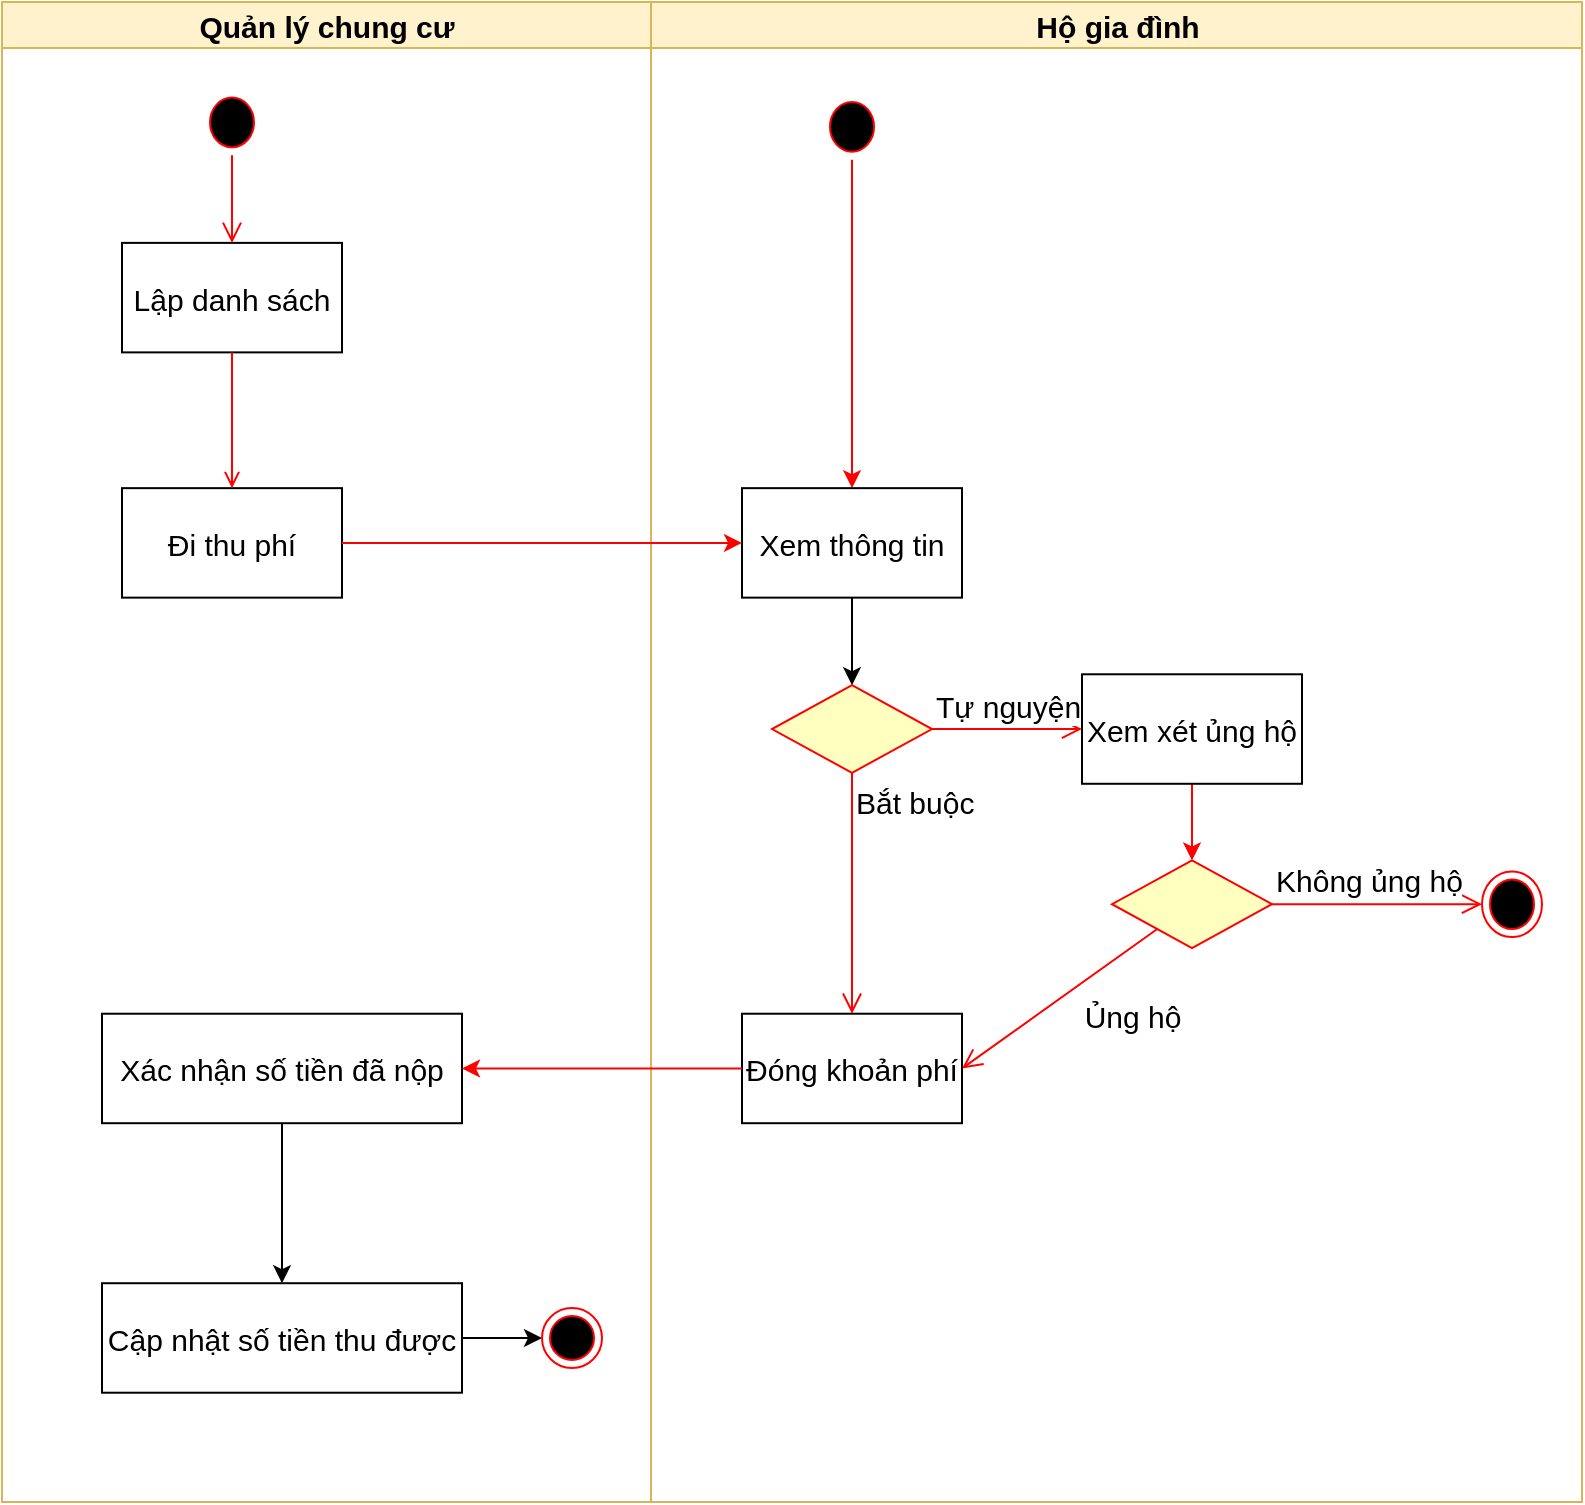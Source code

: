 <mxfile version="25.0.3">
  <diagram name="Page-1" id="e7e014a7-5840-1c2e-5031-d8a46d1fe8dd">
    <mxGraphModel dx="1235" dy="669" grid="1" gridSize="10" guides="1" tooltips="1" connect="1" arrows="1" fold="1" page="1" pageScale="1" pageWidth="1169" pageHeight="826" background="none" math="0" shadow="0">
      <root>
        <mxCell id="0" />
        <mxCell id="1" parent="0" />
        <mxCell id="2" value="Quản lý chung cư" style="swimlane;whiteSpace=wrap;fillColor=#fff2cc;strokeColor=#d6b656;fontSize=15;" parent="1" vertex="1">
          <mxGeometry x="170" y="128" width="324.5" height="750" as="geometry" />
        </mxCell>
        <mxCell id="5" value="" style="ellipse;shape=startState;fillColor=#000000;strokeColor=#ff0000;fontSize=15;" parent="2" vertex="1">
          <mxGeometry x="100" y="43.797" width="30" height="32.848" as="geometry" />
        </mxCell>
        <mxCell id="6" value="" style="edgeStyle=elbowEdgeStyle;elbow=horizontal;verticalAlign=bottom;endArrow=open;endSize=8;strokeColor=#FF0000;endFill=1;rounded=0;fontSize=15;" parent="2" source="5" target="7" edge="1">
          <mxGeometry x="100" y="43.797" as="geometry">
            <mxPoint x="115" y="120.443" as="targetPoint" />
          </mxGeometry>
        </mxCell>
        <mxCell id="7" value="Lập danh sách" style="fontSize=15;" parent="2" vertex="1">
          <mxGeometry x="60" y="120.443" width="110" height="54.747" as="geometry" />
        </mxCell>
        <mxCell id="8" value="Đi thu phí" style="fontSize=15;" parent="2" vertex="1">
          <mxGeometry x="60" y="243.076" width="110" height="54.747" as="geometry" />
        </mxCell>
        <mxCell id="9" value="" style="endArrow=open;strokeColor=#FF0000;endFill=1;rounded=0;fontSize=15;" parent="2" source="7" target="8" edge="1">
          <mxGeometry relative="1" as="geometry" />
        </mxCell>
        <mxCell id="zXokNd3CKHkxed-kSV-L-65" value="" style="edgeStyle=orthogonalEdgeStyle;rounded=0;orthogonalLoop=1;jettySize=auto;html=1;fontSize=15;" edge="1" parent="2" source="zXokNd3CKHkxed-kSV-L-60" target="zXokNd3CKHkxed-kSV-L-64">
          <mxGeometry relative="1" as="geometry" />
        </mxCell>
        <mxCell id="zXokNd3CKHkxed-kSV-L-60" value="Xác nhận số tiền đã nộp" style="fontSize=15;" vertex="1" parent="2">
          <mxGeometry x="50" y="505.861" width="180" height="54.747" as="geometry" />
        </mxCell>
        <mxCell id="zXokNd3CKHkxed-kSV-L-69" value="" style="edgeStyle=orthogonalEdgeStyle;rounded=0;orthogonalLoop=1;jettySize=auto;html=1;fontSize=15;" edge="1" parent="2" source="zXokNd3CKHkxed-kSV-L-64">
          <mxGeometry relative="1" as="geometry">
            <mxPoint x="270.0" y="668.059" as="targetPoint" />
          </mxGeometry>
        </mxCell>
        <mxCell id="zXokNd3CKHkxed-kSV-L-64" value="Cập nhật số tiền thu được" style="fontSize=15;" vertex="1" parent="2">
          <mxGeometry x="50" y="640.608" width="180" height="54.747" as="geometry" />
        </mxCell>
        <mxCell id="zXokNd3CKHkxed-kSV-L-70" value="" style="ellipse;html=1;shape=endState;fillColor=#000000;strokeColor=#ff0000;fontSize=15;" vertex="1" parent="2">
          <mxGeometry x="270" y="652.98" width="30" height="30" as="geometry" />
        </mxCell>
        <mxCell id="3" value="Hộ gia đình" style="swimlane;whiteSpace=wrap;fillColor=#fff2cc;strokeColor=#d6b656;fontSize=15;" parent="1" vertex="1">
          <mxGeometry x="494.5" y="128" width="465.5" height="750" as="geometry" />
        </mxCell>
        <mxCell id="zXokNd3CKHkxed-kSV-L-44" style="edgeStyle=orthogonalEdgeStyle;rounded=0;orthogonalLoop=1;jettySize=auto;html=1;entryX=0.5;entryY=0;entryDx=0;entryDy=0;strokeColor=#ff0000;fontSize=15;" edge="1" parent="3" source="13" target="15">
          <mxGeometry relative="1" as="geometry" />
        </mxCell>
        <mxCell id="13" value="" style="ellipse;shape=startState;fillColor=#000000;strokeColor=#ff0000;fontSize=15;" parent="3" vertex="1">
          <mxGeometry x="85.5" y="45.987" width="30" height="32.848" as="geometry" />
        </mxCell>
        <mxCell id="zXokNd3CKHkxed-kSV-L-49" style="rounded=0;orthogonalLoop=1;jettySize=auto;html=1;entryX=0.5;entryY=0;entryDx=0;entryDy=0;fontSize=15;" edge="1" parent="3" source="15" target="zXokNd3CKHkxed-kSV-L-46">
          <mxGeometry relative="1" as="geometry" />
        </mxCell>
        <mxCell id="15" value="Xem thông tin" style="fontSize=15;" parent="3" vertex="1">
          <mxGeometry x="45.5" y="243.076" width="110" height="54.747" as="geometry" />
        </mxCell>
        <mxCell id="zXokNd3CKHkxed-kSV-L-46" value="" style="rhombus;whiteSpace=wrap;html=1;fontColor=#000000;fillColor=#ffffc0;strokeColor=#ff0000;fontSize=15;" vertex="1" parent="3">
          <mxGeometry x="60.5" y="341.62" width="80" height="43.797" as="geometry" />
        </mxCell>
        <mxCell id="zXokNd3CKHkxed-kSV-L-47" value="Tự nguyện&amp;nbsp;" style="edgeStyle=orthogonalEdgeStyle;html=1;align=left;verticalAlign=bottom;endArrow=open;endSize=8;strokeColor=#ff0000;rounded=0;fontSize=15;" edge="1" source="zXokNd3CKHkxed-kSV-L-46" parent="3">
          <mxGeometry x="-1" relative="1" as="geometry">
            <mxPoint x="215.5" y="363.519" as="targetPoint" />
          </mxGeometry>
        </mxCell>
        <mxCell id="zXokNd3CKHkxed-kSV-L-48" value="Bắt buộc" style="html=1;align=left;verticalAlign=top;endArrow=open;endSize=8;strokeColor=#ff0000;rounded=0;entryX=0.5;entryY=0;entryDx=0;entryDy=0;fontSize=15;" edge="1" source="zXokNd3CKHkxed-kSV-L-46" parent="3" target="zXokNd3CKHkxed-kSV-L-58">
          <mxGeometry x="-1" relative="1" as="geometry">
            <mxPoint x="100.5" y="451.114" as="targetPoint" />
          </mxGeometry>
        </mxCell>
        <mxCell id="zXokNd3CKHkxed-kSV-L-56" style="rounded=0;orthogonalLoop=1;jettySize=auto;html=1;exitX=0.5;exitY=1;exitDx=0;exitDy=0;entryX=0.5;entryY=0;entryDx=0;entryDy=0;strokeColor=#ff0000;fontSize=15;" edge="1" parent="3" source="zXokNd3CKHkxed-kSV-L-50" target="zXokNd3CKHkxed-kSV-L-52">
          <mxGeometry relative="1" as="geometry" />
        </mxCell>
        <mxCell id="zXokNd3CKHkxed-kSV-L-50" value="Xem xét ủng hộ" style="fontSize=15;" vertex="1" parent="3">
          <mxGeometry x="215.5" y="336.146" width="110" height="54.747" as="geometry" />
        </mxCell>
        <mxCell id="zXokNd3CKHkxed-kSV-L-52" value="" style="rhombus;whiteSpace=wrap;html=1;fontColor=#000000;fillColor=#ffffc0;strokeColor=#ff0000;fontSize=15;" vertex="1" parent="3">
          <mxGeometry x="230.5" y="429.215" width="80" height="43.797" as="geometry" />
        </mxCell>
        <mxCell id="zXokNd3CKHkxed-kSV-L-53" value="Không ủng hộ" style="edgeStyle=orthogonalEdgeStyle;html=1;align=left;verticalAlign=bottom;endArrow=open;endSize=8;strokeColor=#ff0000;rounded=0;fontSize=15;" edge="1" source="zXokNd3CKHkxed-kSV-L-52" parent="3">
          <mxGeometry x="-1" relative="1" as="geometry">
            <mxPoint x="415.5" y="451.114" as="targetPoint" />
          </mxGeometry>
        </mxCell>
        <mxCell id="zXokNd3CKHkxed-kSV-L-54" value="" style="html=1;align=left;verticalAlign=top;endArrow=open;endSize=8;strokeColor=#ff0000;rounded=0;entryX=1;entryY=0.5;entryDx=0;entryDy=0;fontSize=15;" edge="1" source="zXokNd3CKHkxed-kSV-L-52" parent="3" target="zXokNd3CKHkxed-kSV-L-58">
          <mxGeometry x="-1" relative="1" as="geometry">
            <mxPoint x="270.5" y="538.709" as="targetPoint" />
          </mxGeometry>
        </mxCell>
        <mxCell id="zXokNd3CKHkxed-kSV-L-57" value="" style="ellipse;html=1;shape=endState;fillColor=#000000;strokeColor=#ff0000;fontSize=15;" vertex="1" parent="3">
          <mxGeometry x="415.5" y="434.69" width="30" height="32.848" as="geometry" />
        </mxCell>
        <mxCell id="zXokNd3CKHkxed-kSV-L-58" value="Đóng khoản phí" style="fontSize=15;" vertex="1" parent="3">
          <mxGeometry x="45.5" y="505.861" width="110" height="54.747" as="geometry" />
        </mxCell>
        <mxCell id="zXokNd3CKHkxed-kSV-L-59" value="Ủng hộ" style="text;html=1;align=center;verticalAlign=middle;resizable=0;points=[];autosize=1;strokeColor=none;fillColor=none;fontSize=15;" vertex="1" parent="3">
          <mxGeometry x="205.5" y="492.002" width="70" height="30" as="geometry" />
        </mxCell>
        <mxCell id="zXokNd3CKHkxed-kSV-L-43" style="rounded=0;orthogonalLoop=1;jettySize=auto;html=1;entryX=0;entryY=0.5;entryDx=0;entryDy=0;fillColor=#f8cecc;strokeColor=#ff0000;fontSize=15;" edge="1" parent="1" source="8" target="15">
          <mxGeometry relative="1" as="geometry" />
        </mxCell>
        <mxCell id="zXokNd3CKHkxed-kSV-L-61" style="rounded=0;orthogonalLoop=1;jettySize=auto;html=1;exitX=0;exitY=0.5;exitDx=0;exitDy=0;entryX=1;entryY=0.5;entryDx=0;entryDy=0;strokeColor=#ff0000;fontSize=15;" edge="1" parent="1" source="zXokNd3CKHkxed-kSV-L-58" target="zXokNd3CKHkxed-kSV-L-60">
          <mxGeometry relative="1" as="geometry" />
        </mxCell>
      </root>
    </mxGraphModel>
  </diagram>
</mxfile>

